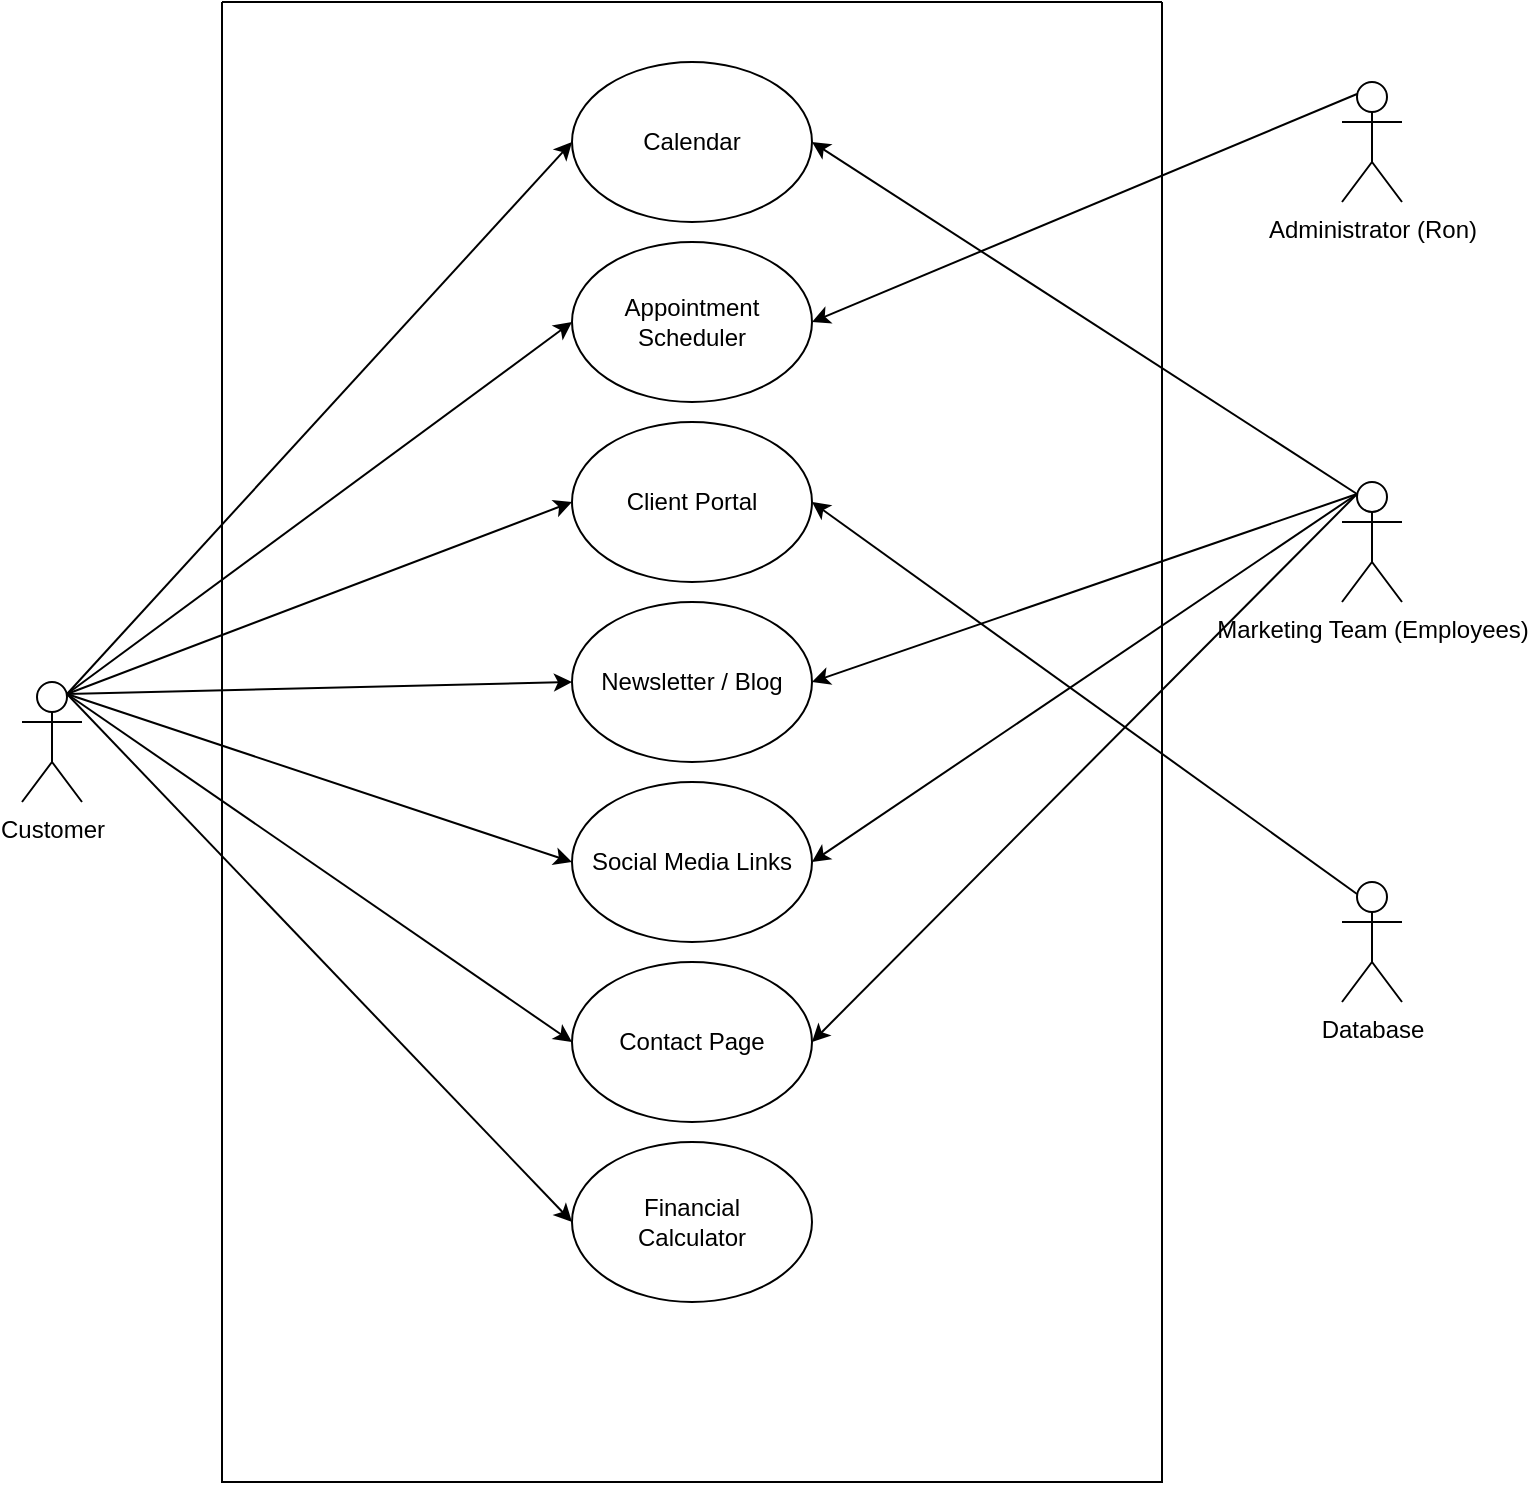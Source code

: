 <mxfile version="26.1.0" pages="2">
  <diagram name="Page-1" id="J2qG2KsG1gk4PfEJC-sx">
    <mxGraphModel dx="2545" dy="1653" grid="1" gridSize="10" guides="1" tooltips="1" connect="1" arrows="1" fold="1" page="1" pageScale="1" pageWidth="850" pageHeight="1100" math="0" shadow="0">
      <root>
        <mxCell id="0" />
        <mxCell id="1" parent="0" />
        <mxCell id="heoi4v7la9Qc81kop2Vi-8" style="rounded=0;orthogonalLoop=1;jettySize=auto;html=1;exitX=0.75;exitY=0.1;exitDx=0;exitDy=0;exitPerimeter=0;entryX=0;entryY=0.5;entryDx=0;entryDy=0;strokeColor=default;flowAnimation=0;shadow=0;" parent="1" source="heoi4v7la9Qc81kop2Vi-1" target="heoi4v7la9Qc81kop2Vi-7" edge="1">
          <mxGeometry relative="1" as="geometry" />
        </mxCell>
        <mxCell id="heoi4v7la9Qc81kop2Vi-17" style="rounded=0;orthogonalLoop=1;jettySize=auto;html=1;exitX=0.75;exitY=0.1;exitDx=0;exitDy=0;exitPerimeter=0;entryX=0;entryY=0.5;entryDx=0;entryDy=0;" parent="1" source="heoi4v7la9Qc81kop2Vi-1" target="heoi4v7la9Qc81kop2Vi-11" edge="1">
          <mxGeometry relative="1" as="geometry" />
        </mxCell>
        <mxCell id="heoi4v7la9Qc81kop2Vi-18" style="rounded=0;orthogonalLoop=1;jettySize=auto;html=1;exitX=0.75;exitY=0.1;exitDx=0;exitDy=0;exitPerimeter=0;entryX=0;entryY=0.5;entryDx=0;entryDy=0;" parent="1" source="heoi4v7la9Qc81kop2Vi-1" target="heoi4v7la9Qc81kop2Vi-6" edge="1">
          <mxGeometry relative="1" as="geometry" />
        </mxCell>
        <mxCell id="heoi4v7la9Qc81kop2Vi-19" style="rounded=0;orthogonalLoop=1;jettySize=auto;html=1;exitX=0.75;exitY=0.1;exitDx=0;exitDy=0;exitPerimeter=0;entryX=0;entryY=0.5;entryDx=0;entryDy=0;" parent="1" source="heoi4v7la9Qc81kop2Vi-1" target="heoi4v7la9Qc81kop2Vi-12" edge="1">
          <mxGeometry relative="1" as="geometry" />
        </mxCell>
        <mxCell id="heoi4v7la9Qc81kop2Vi-20" style="rounded=0;orthogonalLoop=1;jettySize=auto;html=1;exitX=0.75;exitY=0.1;exitDx=0;exitDy=0;exitPerimeter=0;entryX=0;entryY=0.5;entryDx=0;entryDy=0;" parent="1" source="heoi4v7la9Qc81kop2Vi-1" target="heoi4v7la9Qc81kop2Vi-13" edge="1">
          <mxGeometry relative="1" as="geometry" />
        </mxCell>
        <mxCell id="heoi4v7la9Qc81kop2Vi-21" style="edgeStyle=none;rounded=0;orthogonalLoop=1;jettySize=auto;html=1;exitX=0.75;exitY=0.1;exitDx=0;exitDy=0;exitPerimeter=0;entryX=0;entryY=0.5;entryDx=0;entryDy=0;" parent="1" source="heoi4v7la9Qc81kop2Vi-1" target="heoi4v7la9Qc81kop2Vi-15" edge="1">
          <mxGeometry relative="1" as="geometry" />
        </mxCell>
        <mxCell id="heoi4v7la9Qc81kop2Vi-22" style="edgeStyle=none;rounded=0;orthogonalLoop=1;jettySize=auto;html=1;exitX=0.75;exitY=0.1;exitDx=0;exitDy=0;exitPerimeter=0;entryX=0;entryY=0.5;entryDx=0;entryDy=0;" parent="1" source="heoi4v7la9Qc81kop2Vi-1" target="heoi4v7la9Qc81kop2Vi-16" edge="1">
          <mxGeometry relative="1" as="geometry" />
        </mxCell>
        <mxCell id="heoi4v7la9Qc81kop2Vi-1" value="Customer" style="shape=umlActor;verticalLabelPosition=bottom;verticalAlign=top;html=1;outlineConnect=0;" parent="1" vertex="1">
          <mxGeometry x="70" y="390" width="30" height="60" as="geometry" />
        </mxCell>
        <mxCell id="heoi4v7la9Qc81kop2Vi-26" style="edgeStyle=none;rounded=0;orthogonalLoop=1;jettySize=auto;html=1;exitX=0.25;exitY=0.1;exitDx=0;exitDy=0;exitPerimeter=0;entryX=1;entryY=0.5;entryDx=0;entryDy=0;" parent="1" source="heoi4v7la9Qc81kop2Vi-2" target="heoi4v7la9Qc81kop2Vi-11" edge="1">
          <mxGeometry relative="1" as="geometry" />
        </mxCell>
        <mxCell id="heoi4v7la9Qc81kop2Vi-2" value="Administrator (Ron)" style="shape=umlActor;verticalLabelPosition=bottom;verticalAlign=top;html=1;outlineConnect=0;" parent="1" vertex="1">
          <mxGeometry x="730" y="90" width="30" height="60" as="geometry" />
        </mxCell>
        <mxCell id="heoi4v7la9Qc81kop2Vi-27" style="edgeStyle=none;rounded=0;orthogonalLoop=1;jettySize=auto;html=1;exitX=0.25;exitY=0.1;exitDx=0;exitDy=0;exitPerimeter=0;entryX=1;entryY=0.5;entryDx=0;entryDy=0;" parent="1" source="heoi4v7la9Qc81kop2Vi-3" target="heoi4v7la9Qc81kop2Vi-6" edge="1">
          <mxGeometry relative="1" as="geometry" />
        </mxCell>
        <mxCell id="heoi4v7la9Qc81kop2Vi-3" value="Database" style="shape=umlActor;verticalLabelPosition=bottom;verticalAlign=top;html=1;outlineConnect=0;" parent="1" vertex="1">
          <mxGeometry x="730" y="490" width="30" height="60" as="geometry" />
        </mxCell>
        <mxCell id="heoi4v7la9Qc81kop2Vi-23" style="edgeStyle=none;rounded=0;orthogonalLoop=1;jettySize=auto;html=1;exitX=0.25;exitY=0.1;exitDx=0;exitDy=0;exitPerimeter=0;entryX=1;entryY=0.5;entryDx=0;entryDy=0;" parent="1" source="heoi4v7la9Qc81kop2Vi-4" target="heoi4v7la9Qc81kop2Vi-7" edge="1">
          <mxGeometry relative="1" as="geometry" />
        </mxCell>
        <mxCell id="heoi4v7la9Qc81kop2Vi-24" style="edgeStyle=none;rounded=0;orthogonalLoop=1;jettySize=auto;html=1;exitX=0.25;exitY=0.1;exitDx=0;exitDy=0;exitPerimeter=0;entryX=1;entryY=0.5;entryDx=0;entryDy=0;" parent="1" source="heoi4v7la9Qc81kop2Vi-4" target="heoi4v7la9Qc81kop2Vi-13" edge="1">
          <mxGeometry relative="1" as="geometry" />
        </mxCell>
        <mxCell id="heoi4v7la9Qc81kop2Vi-25" style="edgeStyle=none;rounded=0;orthogonalLoop=1;jettySize=auto;html=1;exitX=0.25;exitY=0.1;exitDx=0;exitDy=0;exitPerimeter=0;entryX=1;entryY=0.5;entryDx=0;entryDy=0;" parent="1" source="heoi4v7la9Qc81kop2Vi-4" target="heoi4v7la9Qc81kop2Vi-12" edge="1">
          <mxGeometry relative="1" as="geometry" />
        </mxCell>
        <mxCell id="heoi4v7la9Qc81kop2Vi-28" style="edgeStyle=none;rounded=0;orthogonalLoop=1;jettySize=auto;html=1;exitX=0.25;exitY=0.1;exitDx=0;exitDy=0;exitPerimeter=0;entryX=1;entryY=0.5;entryDx=0;entryDy=0;" parent="1" source="heoi4v7la9Qc81kop2Vi-4" target="heoi4v7la9Qc81kop2Vi-15" edge="1">
          <mxGeometry relative="1" as="geometry" />
        </mxCell>
        <mxCell id="heoi4v7la9Qc81kop2Vi-4" value="Marketing Team (Employees)" style="shape=umlActor;verticalLabelPosition=bottom;verticalAlign=top;html=1;outlineConnect=0;" parent="1" vertex="1">
          <mxGeometry x="730" y="290" width="30" height="60" as="geometry" />
        </mxCell>
        <mxCell id="heoi4v7la9Qc81kop2Vi-5" value="" style="swimlane;startSize=0;" parent="1" vertex="1">
          <mxGeometry x="170" y="50" width="470" height="740" as="geometry">
            <mxRectangle x="170" y="50" width="50" height="40" as="alternateBounds" />
          </mxGeometry>
        </mxCell>
        <mxCell id="heoi4v7la9Qc81kop2Vi-6" value="Client Portal" style="ellipse;whiteSpace=wrap;html=1;" parent="heoi4v7la9Qc81kop2Vi-5" vertex="1">
          <mxGeometry x="175" y="210" width="120" height="80" as="geometry" />
        </mxCell>
        <mxCell id="heoi4v7la9Qc81kop2Vi-7" value="Calendar" style="ellipse;whiteSpace=wrap;html=1;" parent="heoi4v7la9Qc81kop2Vi-5" vertex="1">
          <mxGeometry x="175" y="30" width="120" height="80" as="geometry" />
        </mxCell>
        <mxCell id="heoi4v7la9Qc81kop2Vi-11" value="Appointment Scheduler" style="ellipse;whiteSpace=wrap;html=1;" parent="heoi4v7la9Qc81kop2Vi-5" vertex="1">
          <mxGeometry x="175" y="120" width="120" height="80" as="geometry" />
        </mxCell>
        <mxCell id="heoi4v7la9Qc81kop2Vi-12" value="Newsletter / Blog" style="ellipse;whiteSpace=wrap;html=1;" parent="heoi4v7la9Qc81kop2Vi-5" vertex="1">
          <mxGeometry x="175" y="300" width="120" height="80" as="geometry" />
        </mxCell>
        <mxCell id="heoi4v7la9Qc81kop2Vi-13" value="Social Media Links" style="ellipse;whiteSpace=wrap;html=1;" parent="heoi4v7la9Qc81kop2Vi-5" vertex="1">
          <mxGeometry x="175" y="390" width="120" height="80" as="geometry" />
        </mxCell>
        <mxCell id="heoi4v7la9Qc81kop2Vi-15" value="Contact Page" style="ellipse;whiteSpace=wrap;html=1;" parent="heoi4v7la9Qc81kop2Vi-5" vertex="1">
          <mxGeometry x="175" y="480" width="120" height="80" as="geometry" />
        </mxCell>
        <mxCell id="heoi4v7la9Qc81kop2Vi-16" value="Financial&lt;div&gt;Calculator&lt;/div&gt;" style="ellipse;whiteSpace=wrap;html=1;" parent="heoi4v7la9Qc81kop2Vi-5" vertex="1">
          <mxGeometry x="175" y="570" width="120" height="80" as="geometry" />
        </mxCell>
      </root>
    </mxGraphModel>
  </diagram>
  <diagram id="NKPLhNsD49qh9GA2IvYL" name="Page-2">
    <mxGraphModel dx="3073" dy="1602" grid="1" gridSize="10" guides="1" tooltips="1" connect="1" arrows="1" fold="1" page="0" pageScale="1" pageWidth="850" pageHeight="1100" math="0" shadow="0">
      <root>
        <mxCell id="0" />
        <mxCell id="1" parent="0" />
        <mxCell id="6klZNJ1e0_dVXr4eEXnz-37" style="edgeStyle=none;rounded=0;orthogonalLoop=1;jettySize=auto;html=1;entryX=0;entryY=0.5;entryDx=0;entryDy=0;endArrow=none;startFill=0;" edge="1" parent="1" source="YR3BlZFz9vnBAQRg1rOb-1" target="Myn9k2byGCOkLPxixWQw-1">
          <mxGeometry relative="1" as="geometry" />
        </mxCell>
        <mxCell id="6klZNJ1e0_dVXr4eEXnz-38" style="edgeStyle=none;rounded=0;orthogonalLoop=1;jettySize=auto;html=1;entryX=0;entryY=0.5;entryDx=0;entryDy=0;endArrow=none;startFill=0;" edge="1" parent="1" source="YR3BlZFz9vnBAQRg1rOb-1" target="Myn9k2byGCOkLPxixWQw-2">
          <mxGeometry relative="1" as="geometry" />
        </mxCell>
        <mxCell id="6klZNJ1e0_dVXr4eEXnz-39" style="edgeStyle=none;rounded=0;orthogonalLoop=1;jettySize=auto;html=1;entryX=0;entryY=0.5;entryDx=0;entryDy=0;endArrow=none;startFill=0;" edge="1" parent="1" source="YR3BlZFz9vnBAQRg1rOb-1" target="Myn9k2byGCOkLPxixWQw-6">
          <mxGeometry relative="1" as="geometry" />
        </mxCell>
        <mxCell id="6klZNJ1e0_dVXr4eEXnz-40" style="edgeStyle=none;rounded=0;orthogonalLoop=1;jettySize=auto;html=1;entryX=0;entryY=0.5;entryDx=0;entryDy=0;endArrow=none;startFill=0;" edge="1" parent="1" source="YR3BlZFz9vnBAQRg1rOb-1" target="Myn9k2byGCOkLPxixWQw-12">
          <mxGeometry relative="1" as="geometry" />
        </mxCell>
        <mxCell id="6klZNJ1e0_dVXr4eEXnz-41" style="edgeStyle=none;rounded=0;orthogonalLoop=1;jettySize=auto;html=1;entryX=0;entryY=0.5;entryDx=0;entryDy=0;endArrow=none;startFill=0;" edge="1" parent="1" source="YR3BlZFz9vnBAQRg1rOb-1" target="Myn9k2byGCOkLPxixWQw-8">
          <mxGeometry relative="1" as="geometry" />
        </mxCell>
        <mxCell id="YR3BlZFz9vnBAQRg1rOb-1" value="Customer" style="shape=umlActor;verticalLabelPosition=bottom;verticalAlign=top;html=1;outlineConnect=0;" vertex="1" parent="1">
          <mxGeometry x="-310" y="390" width="30" height="60" as="geometry" />
        </mxCell>
        <mxCell id="6klZNJ1e0_dVXr4eEXnz-42" style="edgeStyle=none;rounded=0;orthogonalLoop=1;jettySize=auto;html=1;entryX=1;entryY=0.5;entryDx=0;entryDy=0;endArrow=none;startFill=0;" edge="1" parent="1" source="YaOqRVb1ORw6NFbi9uPM-1" target="Myn9k2byGCOkLPxixWQw-15">
          <mxGeometry relative="1" as="geometry" />
        </mxCell>
        <mxCell id="YaOqRVb1ORw6NFbi9uPM-1" value="Administrator (Ron)" style="shape=umlActor;verticalLabelPosition=bottom;verticalAlign=top;html=1;outlineConnect=0;" vertex="1" parent="1">
          <mxGeometry x="900" y="330" width="30" height="60" as="geometry" />
        </mxCell>
        <mxCell id="NsaxwerJFiLUS60ihIjv-13" value="" style="swimlane;startSize=0;" vertex="1" parent="1">
          <mxGeometry x="-190" y="-30" width="880" height="1030" as="geometry" />
        </mxCell>
        <mxCell id="Myn9k2byGCOkLPxixWQw-1" value="Read Blog" style="ellipse;whiteSpace=wrap;html=1;" vertex="1" parent="NsaxwerJFiLUS60ihIjv-13">
          <mxGeometry x="60" y="30" width="120" height="80" as="geometry" />
        </mxCell>
        <mxCell id="Myn9k2byGCOkLPxixWQw-2" value="Use Calculators&lt;span style=&quot;color: rgba(0, 0, 0, 0); font-family: monospace; font-size: 0px; text-align: start; text-wrap-mode: nowrap;&quot;&gt;%3CmxGraphModel%3E%3Croot%3E%3CmxCell%20id%3D%220%22%2F%3E%3CmxCell%20id%3D%221%22%20parent%3D%220%22%2F%3E%3CmxCell%20id%3D%222%22%20value%3D%22Read%20Blog%22%20style%3D%22ellipse%3BwhiteSpace%3Dwrap%3Bhtml%3D1%3B%22%20vertex%3D%221%22%20parent%3D%221%22%3E%3CmxGeometry%20x%3D%22160%22%20y%3D%2280%22%20width%3D%22120%22%20height%3D%2280%22%20as%3D%22geometry%22%2F%3E%3C%2FmxCell%3E%3C%2Froot%3E%3C%2FmxGraphModel%3Es&lt;/span&gt;" style="ellipse;whiteSpace=wrap;html=1;" vertex="1" parent="NsaxwerJFiLUS60ihIjv-13">
          <mxGeometry x="60" y="150" width="120" height="80" as="geometry" />
        </mxCell>
        <mxCell id="Myn9k2byGCOkLPxixWQw-6" value="View Calendar" style="ellipse;whiteSpace=wrap;html=1;" vertex="1" parent="NsaxwerJFiLUS60ihIjv-13">
          <mxGeometry x="60" y="270" width="120" height="80" as="geometry" />
        </mxCell>
        <mxCell id="6klZNJ1e0_dVXr4eEXnz-1" style="edgeStyle=none;rounded=0;orthogonalLoop=1;jettySize=auto;html=1;entryX=1;entryY=0.5;entryDx=0;entryDy=0;" edge="1" parent="NsaxwerJFiLUS60ihIjv-13" source="Myn9k2byGCOkLPxixWQw-7" target="Myn9k2byGCOkLPxixWQw-1">
          <mxGeometry relative="1" as="geometry" />
        </mxCell>
        <mxCell id="Myn9k2byGCOkLPxixWQw-7" value="Add blog post" style="ellipse;whiteSpace=wrap;html=1;" vertex="1" parent="NsaxwerJFiLUS60ihIjv-13">
          <mxGeometry x="540" y="30" width="120" height="80" as="geometry" />
        </mxCell>
        <mxCell id="6klZNJ1e0_dVXr4eEXnz-26" style="edgeStyle=none;rounded=0;orthogonalLoop=1;jettySize=auto;html=1;entryX=0;entryY=0.5;entryDx=0;entryDy=0;" edge="1" parent="NsaxwerJFiLUS60ihIjv-13" source="Myn9k2byGCOkLPxixWQw-8" target="Myn9k2byGCOkLPxixWQw-11">
          <mxGeometry relative="1" as="geometry" />
        </mxCell>
        <mxCell id="6klZNJ1e0_dVXr4eEXnz-27" style="edgeStyle=none;rounded=0;orthogonalLoop=1;jettySize=auto;html=1;entryX=0;entryY=0.5;entryDx=0;entryDy=0;" edge="1" parent="NsaxwerJFiLUS60ihIjv-13" source="Myn9k2byGCOkLPxixWQw-8" target="Myn9k2byGCOkLPxixWQw-10">
          <mxGeometry relative="1" as="geometry" />
        </mxCell>
        <mxCell id="6klZNJ1e0_dVXr4eEXnz-28" style="edgeStyle=none;rounded=0;orthogonalLoop=1;jettySize=auto;html=1;entryX=0;entryY=0.5;entryDx=0;entryDy=0;" edge="1" parent="NsaxwerJFiLUS60ihIjv-13" source="Myn9k2byGCOkLPxixWQw-8" target="Myn9k2byGCOkLPxixWQw-9">
          <mxGeometry relative="1" as="geometry" />
        </mxCell>
        <mxCell id="Myn9k2byGCOkLPxixWQw-8" value="Access Social Media" style="ellipse;whiteSpace=wrap;html=1;" vertex="1" parent="NsaxwerJFiLUS60ihIjv-13">
          <mxGeometry x="60" y="780" width="120" height="80" as="geometry" />
        </mxCell>
        <mxCell id="Myn9k2byGCOkLPxixWQw-9" value="Go to LinkedIn" style="ellipse;whiteSpace=wrap;html=1;" vertex="1" parent="NsaxwerJFiLUS60ihIjv-13">
          <mxGeometry x="260" y="900" width="120" height="80" as="geometry" />
        </mxCell>
        <mxCell id="Myn9k2byGCOkLPxixWQw-10" value="Go to Facebook" style="ellipse;whiteSpace=wrap;html=1;" vertex="1" parent="NsaxwerJFiLUS60ihIjv-13">
          <mxGeometry x="260" y="780" width="120" height="80" as="geometry" />
        </mxCell>
        <mxCell id="Myn9k2byGCOkLPxixWQw-11" value="Go to Instagram" style="ellipse;whiteSpace=wrap;html=1;" vertex="1" parent="NsaxwerJFiLUS60ihIjv-13">
          <mxGeometry x="260" y="660" width="120" height="80" as="geometry" />
        </mxCell>
        <mxCell id="6klZNJ1e0_dVXr4eEXnz-5" style="edgeStyle=none;rounded=0;orthogonalLoop=1;jettySize=auto;html=1;entryX=0;entryY=0.5;entryDx=0;entryDy=0;" edge="1" parent="NsaxwerJFiLUS60ihIjv-13" source="Myn9k2byGCOkLPxixWQw-12" target="Myn9k2byGCOkLPxixWQw-13">
          <mxGeometry relative="1" as="geometry" />
        </mxCell>
        <mxCell id="6klZNJ1e0_dVXr4eEXnz-6" style="edgeStyle=none;rounded=0;orthogonalLoop=1;jettySize=auto;html=1;entryX=0;entryY=0.5;entryDx=0;entryDy=0;" edge="1" parent="NsaxwerJFiLUS60ihIjv-13" source="Myn9k2byGCOkLPxixWQw-12" target="Myn9k2byGCOkLPxixWQw-18">
          <mxGeometry relative="1" as="geometry" />
        </mxCell>
        <mxCell id="Myn9k2byGCOkLPxixWQw-12" value="Make Inquiry" style="ellipse;whiteSpace=wrap;html=1;" vertex="1" parent="NsaxwerJFiLUS60ihIjv-13">
          <mxGeometry x="60" y="470" width="120" height="80" as="geometry" />
        </mxCell>
        <mxCell id="Myn9k2byGCOkLPxixWQw-13" value="Send Email to Admin" style="ellipse;whiteSpace=wrap;html=1;" vertex="1" parent="NsaxwerJFiLUS60ihIjv-13">
          <mxGeometry x="260" y="415" width="120" height="80" as="geometry" />
        </mxCell>
        <mxCell id="6klZNJ1e0_dVXr4eEXnz-17" style="edgeStyle=none;rounded=0;orthogonalLoop=1;jettySize=auto;html=1;entryX=1;entryY=0.5;entryDx=0;entryDy=0;" edge="1" parent="NsaxwerJFiLUS60ihIjv-13" source="Myn9k2byGCOkLPxixWQw-15" target="OcvmR3Ip1VavCI8VII-J-1">
          <mxGeometry relative="1" as="geometry" />
        </mxCell>
        <mxCell id="6klZNJ1e0_dVXr4eEXnz-18" style="edgeStyle=none;rounded=0;orthogonalLoop=1;jettySize=auto;html=1;entryX=1;entryY=0.5;entryDx=0;entryDy=0;" edge="1" parent="NsaxwerJFiLUS60ihIjv-13" source="Myn9k2byGCOkLPxixWQw-15" target="Myn9k2byGCOkLPxixWQw-7">
          <mxGeometry relative="1" as="geometry" />
        </mxCell>
        <mxCell id="6klZNJ1e0_dVXr4eEXnz-19" style="edgeStyle=none;rounded=0;orthogonalLoop=1;jettySize=auto;html=1;entryX=1;entryY=0.5;entryDx=0;entryDy=0;" edge="1" parent="NsaxwerJFiLUS60ihIjv-13" source="Myn9k2byGCOkLPxixWQw-15" target="6klZNJ1e0_dVXr4eEXnz-9">
          <mxGeometry relative="1" as="geometry" />
        </mxCell>
        <mxCell id="6klZNJ1e0_dVXr4eEXnz-20" style="edgeStyle=none;rounded=0;orthogonalLoop=1;jettySize=auto;html=1;entryX=1;entryY=0.5;entryDx=0;entryDy=0;" edge="1" parent="NsaxwerJFiLUS60ihIjv-13" source="Myn9k2byGCOkLPxixWQw-15" target="Myn9k2byGCOkLPxixWQw-17">
          <mxGeometry relative="1" as="geometry" />
        </mxCell>
        <mxCell id="Myn9k2byGCOkLPxixWQw-15" value="Access Admin Portal" style="ellipse;whiteSpace=wrap;html=1;" vertex="1" parent="NsaxwerJFiLUS60ihIjv-13">
          <mxGeometry x="740" y="350" width="120" height="80" as="geometry" />
        </mxCell>
        <mxCell id="6klZNJ1e0_dVXr4eEXnz-12" style="edgeStyle=none;rounded=0;orthogonalLoop=1;jettySize=auto;html=1;entryX=1;entryY=0.5;entryDx=0;entryDy=0;" edge="1" parent="NsaxwerJFiLUS60ihIjv-13" source="Myn9k2byGCOkLPxixWQw-17" target="Myn9k2byGCOkLPxixWQw-18">
          <mxGeometry relative="1" as="geometry" />
        </mxCell>
        <mxCell id="Myn9k2byGCOkLPxixWQw-17" value="Confirm/Deny Appointments" style="ellipse;whiteSpace=wrap;html=1;" vertex="1" parent="NsaxwerJFiLUS60ihIjv-13">
          <mxGeometry x="540" y="530" width="120" height="80" as="geometry" />
        </mxCell>
        <mxCell id="Myn9k2byGCOkLPxixWQw-18" value="Schedule Appointment" style="ellipse;whiteSpace=wrap;html=1;" vertex="1" parent="NsaxwerJFiLUS60ihIjv-13">
          <mxGeometry x="260" y="535" width="120" height="80" as="geometry" />
        </mxCell>
        <mxCell id="6klZNJ1e0_dVXr4eEXnz-15" style="edgeStyle=none;rounded=0;orthogonalLoop=1;jettySize=auto;html=1;entryX=1;entryY=0.5;entryDx=0;entryDy=0;" edge="1" parent="NsaxwerJFiLUS60ihIjv-13" source="OcvmR3Ip1VavCI8VII-J-1" target="Myn9k2byGCOkLPxixWQw-6">
          <mxGeometry relative="1" as="geometry" />
        </mxCell>
        <mxCell id="OcvmR3Ip1VavCI8VII-J-1" value="Add Events to Calendar" style="ellipse;whiteSpace=wrap;html=1;" vertex="1" parent="NsaxwerJFiLUS60ihIjv-13">
          <mxGeometry x="540" y="270" width="120" height="80" as="geometry" />
        </mxCell>
        <mxCell id="6klZNJ1e0_dVXr4eEXnz-4" value="&amp;lt;&amp;lt;extend&amp;gt;&amp;gt;" style="text;html=1;align=center;verticalAlign=middle;resizable=0;points=[];autosize=1;strokeColor=none;fillColor=none;" vertex="1" parent="NsaxwerJFiLUS60ihIjv-13">
          <mxGeometry x="300" y="40" width="90" height="30" as="geometry" />
        </mxCell>
        <mxCell id="6klZNJ1e0_dVXr4eEXnz-7" value="&amp;lt;&amp;lt;include&amp;gt;&amp;gt;" style="text;html=1;align=center;verticalAlign=middle;resizable=0;points=[];autosize=1;strokeColor=none;fillColor=none;" vertex="1" parent="NsaxwerJFiLUS60ihIjv-13">
          <mxGeometry x="160" y="430" width="90" height="30" as="geometry" />
        </mxCell>
        <mxCell id="6klZNJ1e0_dVXr4eEXnz-8" value="&amp;lt;&amp;lt;include&amp;gt;&amp;gt;" style="text;html=1;align=center;verticalAlign=middle;resizable=0;points=[];autosize=1;strokeColor=none;fillColor=none;" vertex="1" parent="NsaxwerJFiLUS60ihIjv-13">
          <mxGeometry x="180" y="520" width="90" height="30" as="geometry" />
        </mxCell>
        <mxCell id="6klZNJ1e0_dVXr4eEXnz-10" style="edgeStyle=none;rounded=0;orthogonalLoop=1;jettySize=auto;html=1;entryX=1;entryY=0.5;entryDx=0;entryDy=0;" edge="1" parent="NsaxwerJFiLUS60ihIjv-13" source="6klZNJ1e0_dVXr4eEXnz-9" target="Myn9k2byGCOkLPxixWQw-13">
          <mxGeometry relative="1" as="geometry" />
        </mxCell>
        <mxCell id="6klZNJ1e0_dVXr4eEXnz-9" value="Respond to Emails" style="ellipse;whiteSpace=wrap;html=1;" vertex="1" parent="NsaxwerJFiLUS60ihIjv-13">
          <mxGeometry x="540" y="410" width="120" height="80" as="geometry" />
        </mxCell>
        <mxCell id="6klZNJ1e0_dVXr4eEXnz-13" value="&amp;lt;&amp;lt;extend&amp;gt;&amp;gt;" style="text;html=1;align=center;verticalAlign=middle;resizable=0;points=[];autosize=1;strokeColor=none;fillColor=none;" vertex="1" parent="NsaxwerJFiLUS60ihIjv-13">
          <mxGeometry x="440" y="415" width="90" height="30" as="geometry" />
        </mxCell>
        <mxCell id="6klZNJ1e0_dVXr4eEXnz-14" value="&amp;lt;&amp;lt;extend&amp;gt;&amp;gt;" style="text;html=1;align=center;verticalAlign=middle;resizable=0;points=[];autosize=1;strokeColor=none;fillColor=none;" vertex="1" parent="NsaxwerJFiLUS60ihIjv-13">
          <mxGeometry x="440" y="540" width="90" height="30" as="geometry" />
        </mxCell>
        <mxCell id="6klZNJ1e0_dVXr4eEXnz-16" value="&amp;lt;&amp;lt;extend&amp;gt;&amp;gt;" style="text;html=1;align=center;verticalAlign=middle;resizable=0;points=[];autosize=1;strokeColor=none;fillColor=none;" vertex="1" parent="NsaxwerJFiLUS60ihIjv-13">
          <mxGeometry x="315" y="280" width="90" height="30" as="geometry" />
        </mxCell>
        <mxCell id="6klZNJ1e0_dVXr4eEXnz-21" value="&amp;lt;&amp;lt;include&amp;gt;&amp;gt;" style="text;html=1;align=center;verticalAlign=middle;resizable=0;points=[];autosize=1;strokeColor=none;fillColor=none;" vertex="1" parent="NsaxwerJFiLUS60ihIjv-13">
          <mxGeometry x="710" y="170" width="90" height="30" as="geometry" />
        </mxCell>
        <mxCell id="6klZNJ1e0_dVXr4eEXnz-22" value="&amp;lt;&amp;lt;include&amp;gt;&amp;gt;" style="text;html=1;align=center;verticalAlign=middle;resizable=0;points=[];autosize=1;strokeColor=none;fillColor=none;" vertex="1" parent="NsaxwerJFiLUS60ihIjv-13">
          <mxGeometry x="640" y="340" width="90" height="30" as="geometry" />
        </mxCell>
        <mxCell id="6klZNJ1e0_dVXr4eEXnz-23" value="&amp;lt;&amp;lt;include&amp;gt;&amp;gt;" style="text;html=1;align=center;verticalAlign=middle;resizable=0;points=[];autosize=1;strokeColor=none;fillColor=none;" vertex="1" parent="NsaxwerJFiLUS60ihIjv-13">
          <mxGeometry x="650" y="400" width="90" height="30" as="geometry" />
        </mxCell>
        <mxCell id="6klZNJ1e0_dVXr4eEXnz-24" value="&amp;lt;&amp;lt;include&amp;gt;&amp;gt;" style="text;html=1;align=center;verticalAlign=middle;resizable=0;points=[];autosize=1;strokeColor=none;fillColor=none;" vertex="1" parent="NsaxwerJFiLUS60ihIjv-13">
          <mxGeometry x="700" y="490" width="90" height="30" as="geometry" />
        </mxCell>
        <mxCell id="6klZNJ1e0_dVXr4eEXnz-29" value="&amp;lt;&amp;lt;include&amp;gt;&amp;gt;" style="text;html=1;align=center;verticalAlign=middle;resizable=0;points=[];autosize=1;strokeColor=none;fillColor=none;" vertex="1" parent="NsaxwerJFiLUS60ihIjv-13">
          <mxGeometry x="140" y="710" width="90" height="30" as="geometry" />
        </mxCell>
        <mxCell id="6klZNJ1e0_dVXr4eEXnz-30" value="&amp;lt;&amp;lt;include&amp;gt;&amp;gt;" style="text;html=1;align=center;verticalAlign=middle;resizable=0;points=[];autosize=1;strokeColor=none;fillColor=none;" vertex="1" parent="NsaxwerJFiLUS60ihIjv-13">
          <mxGeometry x="170" y="790" width="90" height="30" as="geometry" />
        </mxCell>
        <mxCell id="6klZNJ1e0_dVXr4eEXnz-31" value="&amp;lt;&amp;lt;include&amp;gt;&amp;gt;" style="text;html=1;align=center;verticalAlign=middle;resizable=0;points=[];autosize=1;strokeColor=none;fillColor=none;" vertex="1" parent="NsaxwerJFiLUS60ihIjv-13">
          <mxGeometry x="180" y="860" width="90" height="30" as="geometry" />
        </mxCell>
      </root>
    </mxGraphModel>
  </diagram>
</mxfile>
